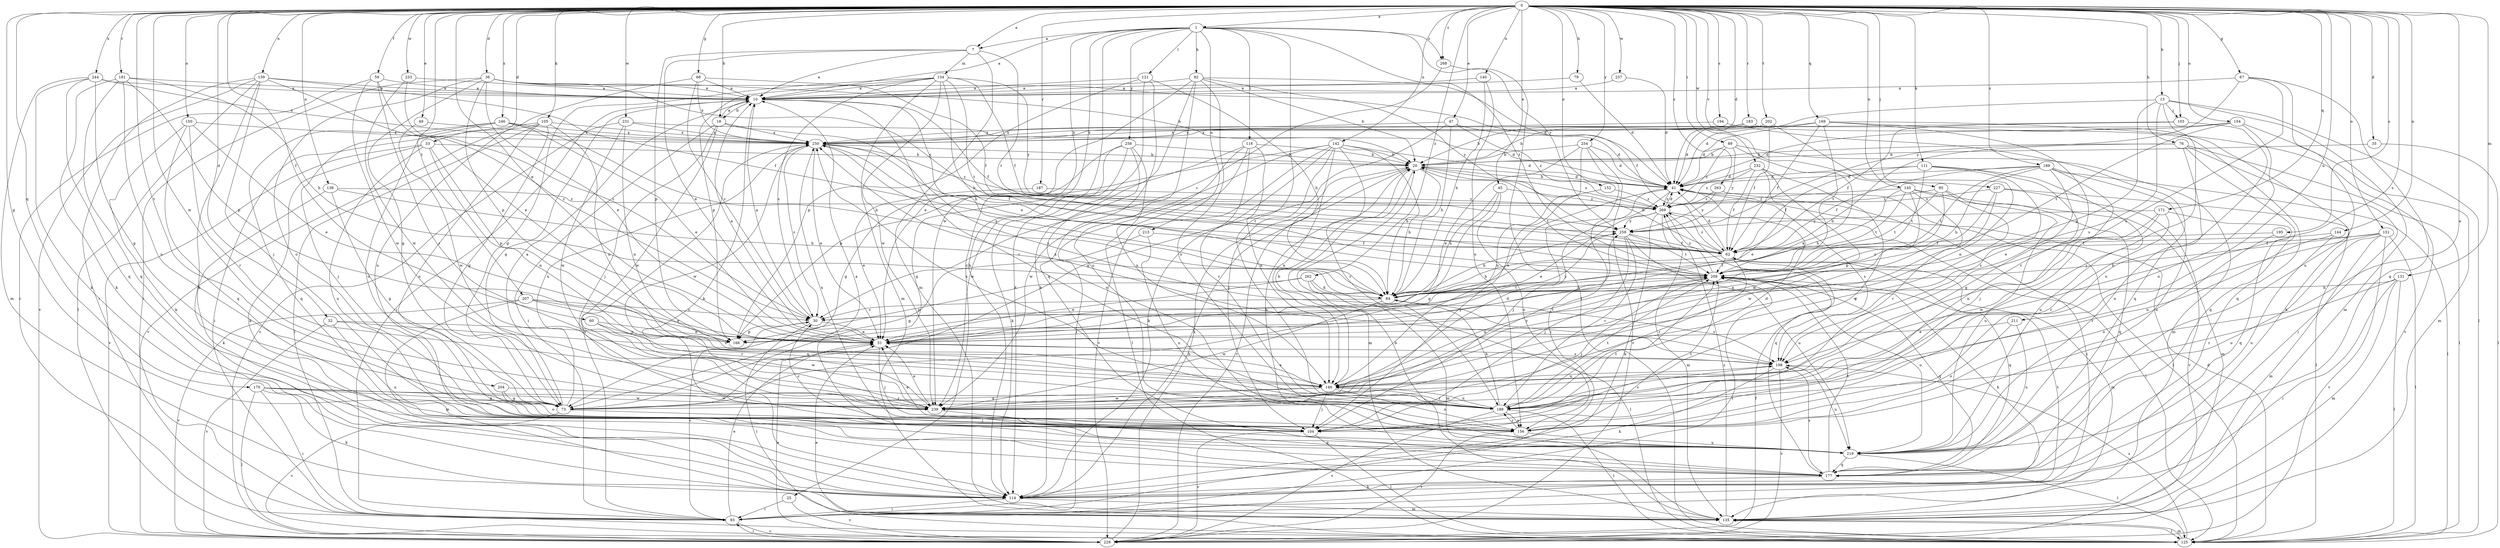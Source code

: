 strict digraph  {
0;
1;
7;
10;
13;
18;
20;
25;
30;
32;
33;
35;
36;
41;
45;
47;
49;
51;
59;
60;
62;
67;
68;
73;
76;
79;
82;
84;
89;
93;
95;
103;
104;
105;
111;
114;
116;
121;
125;
131;
134;
135;
138;
139;
140;
142;
144;
145;
146;
150;
151;
152;
154;
156;
166;
169;
170;
171;
177;
181;
183;
187;
188;
189;
194;
195;
198;
202;
204;
207;
209;
211;
213;
219;
227;
229;
231;
232;
233;
237;
239;
244;
246;
250;
254;
258;
259;
262;
263;
268;
269;
0 -> 1  [label=a];
0 -> 7  [label=a];
0 -> 13  [label=b];
0 -> 18  [label=b];
0 -> 32  [label=d];
0 -> 33  [label=d];
0 -> 35  [label=d];
0 -> 36  [label=d];
0 -> 41  [label=d];
0 -> 45  [label=e];
0 -> 47  [label=e];
0 -> 49  [label=e];
0 -> 51  [label=e];
0 -> 59  [label=f];
0 -> 60  [label=f];
0 -> 67  [label=g];
0 -> 68  [label=g];
0 -> 73  [label=g];
0 -> 76  [label=h];
0 -> 79  [label=h];
0 -> 89  [label=i];
0 -> 95  [label=j];
0 -> 103  [label=j];
0 -> 105  [label=k];
0 -> 111  [label=k];
0 -> 131  [label=m];
0 -> 138  [label=n];
0 -> 139  [label=n];
0 -> 140  [label=n];
0 -> 142  [label=n];
0 -> 144  [label=n];
0 -> 145  [label=n];
0 -> 150  [label=o];
0 -> 151  [label=o];
0 -> 152  [label=o];
0 -> 154  [label=o];
0 -> 156  [label=o];
0 -> 169  [label=q];
0 -> 170  [label=q];
0 -> 171  [label=q];
0 -> 181  [label=r];
0 -> 183  [label=r];
0 -> 187  [label=r];
0 -> 189  [label=s];
0 -> 194  [label=s];
0 -> 195  [label=s];
0 -> 198  [label=s];
0 -> 202  [label=t];
0 -> 204  [label=t];
0 -> 207  [label=t];
0 -> 211  [label=u];
0 -> 227  [label=v];
0 -> 231  [label=w];
0 -> 232  [label=w];
0 -> 233  [label=w];
0 -> 237  [label=w];
0 -> 239  [label=w];
0 -> 244  [label=x];
0 -> 246  [label=x];
0 -> 254  [label=y];
0 -> 262  [label=z];
0 -> 263  [label=z];
0 -> 268  [label=z];
1 -> 7  [label=a];
1 -> 10  [label=a];
1 -> 25  [label=c];
1 -> 82  [label=h];
1 -> 114  [label=k];
1 -> 116  [label=l];
1 -> 121  [label=l];
1 -> 188  [label=r];
1 -> 209  [label=t];
1 -> 213  [label=u];
1 -> 239  [label=w];
1 -> 258  [label=y];
1 -> 259  [label=y];
1 -> 268  [label=z];
7 -> 10  [label=a];
7 -> 51  [label=e];
7 -> 134  [label=m];
7 -> 135  [label=m];
7 -> 166  [label=p];
7 -> 209  [label=t];
10 -> 18  [label=b];
10 -> 62  [label=f];
10 -> 73  [label=g];
10 -> 84  [label=h];
10 -> 93  [label=i];
10 -> 114  [label=k];
10 -> 188  [label=r];
13 -> 41  [label=d];
13 -> 103  [label=j];
13 -> 104  [label=j];
13 -> 125  [label=l];
13 -> 135  [label=m];
13 -> 166  [label=p];
13 -> 198  [label=s];
18 -> 10  [label=a];
18 -> 93  [label=i];
18 -> 104  [label=j];
18 -> 198  [label=s];
18 -> 239  [label=w];
18 -> 250  [label=x];
20 -> 41  [label=d];
20 -> 84  [label=h];
20 -> 114  [label=k];
20 -> 135  [label=m];
20 -> 209  [label=t];
20 -> 229  [label=v];
20 -> 269  [label=z];
25 -> 93  [label=i];
25 -> 229  [label=v];
30 -> 10  [label=a];
30 -> 51  [label=e];
30 -> 125  [label=l];
30 -> 166  [label=p];
30 -> 259  [label=y];
32 -> 166  [label=p];
32 -> 198  [label=s];
32 -> 219  [label=u];
32 -> 229  [label=v];
33 -> 20  [label=b];
33 -> 114  [label=k];
33 -> 146  [label=n];
33 -> 166  [label=p];
33 -> 219  [label=u];
33 -> 229  [label=v];
35 -> 20  [label=b];
35 -> 125  [label=l];
36 -> 10  [label=a];
36 -> 20  [label=b];
36 -> 41  [label=d];
36 -> 51  [label=e];
36 -> 73  [label=g];
36 -> 93  [label=i];
36 -> 156  [label=o];
36 -> 166  [label=p];
36 -> 259  [label=y];
41 -> 20  [label=b];
41 -> 51  [label=e];
41 -> 104  [label=j];
41 -> 125  [label=l];
41 -> 198  [label=s];
41 -> 269  [label=z];
45 -> 73  [label=g];
45 -> 84  [label=h];
45 -> 156  [label=o];
45 -> 269  [label=z];
47 -> 41  [label=d];
47 -> 73  [label=g];
47 -> 84  [label=h];
47 -> 250  [label=x];
47 -> 269  [label=z];
49 -> 239  [label=w];
49 -> 250  [label=x];
51 -> 10  [label=a];
51 -> 104  [label=j];
51 -> 198  [label=s];
51 -> 209  [label=t];
59 -> 10  [label=a];
59 -> 30  [label=c];
59 -> 93  [label=i];
59 -> 188  [label=r];
59 -> 239  [label=w];
60 -> 51  [label=e];
60 -> 146  [label=n];
60 -> 239  [label=w];
62 -> 20  [label=b];
62 -> 41  [label=d];
62 -> 84  [label=h];
62 -> 135  [label=m];
62 -> 177  [label=q];
62 -> 188  [label=r];
62 -> 209  [label=t];
62 -> 269  [label=z];
67 -> 10  [label=a];
67 -> 177  [label=q];
67 -> 198  [label=s];
67 -> 219  [label=u];
67 -> 259  [label=y];
68 -> 10  [label=a];
68 -> 30  [label=c];
68 -> 62  [label=f];
68 -> 219  [label=u];
68 -> 250  [label=x];
73 -> 10  [label=a];
73 -> 104  [label=j];
73 -> 229  [label=v];
73 -> 250  [label=x];
76 -> 20  [label=b];
76 -> 84  [label=h];
76 -> 93  [label=i];
76 -> 125  [label=l];
76 -> 177  [label=q];
76 -> 219  [label=u];
79 -> 10  [label=a];
79 -> 41  [label=d];
82 -> 10  [label=a];
82 -> 20  [label=b];
82 -> 51  [label=e];
82 -> 62  [label=f];
82 -> 114  [label=k];
82 -> 156  [label=o];
82 -> 219  [label=u];
82 -> 259  [label=y];
84 -> 30  [label=c];
84 -> 198  [label=s];
84 -> 209  [label=t];
84 -> 239  [label=w];
84 -> 250  [label=x];
89 -> 20  [label=b];
89 -> 51  [label=e];
89 -> 135  [label=m];
89 -> 259  [label=y];
89 -> 269  [label=z];
93 -> 30  [label=c];
93 -> 51  [label=e];
93 -> 209  [label=t];
93 -> 229  [label=v];
93 -> 250  [label=x];
95 -> 30  [label=c];
95 -> 177  [label=q];
95 -> 209  [label=t];
95 -> 239  [label=w];
95 -> 269  [label=z];
103 -> 62  [label=f];
103 -> 156  [label=o];
103 -> 250  [label=x];
104 -> 30  [label=c];
104 -> 51  [label=e];
104 -> 125  [label=l];
104 -> 209  [label=t];
104 -> 229  [label=v];
104 -> 250  [label=x];
105 -> 73  [label=g];
105 -> 93  [label=i];
105 -> 125  [label=l];
105 -> 146  [label=n];
105 -> 156  [label=o];
105 -> 229  [label=v];
105 -> 250  [label=x];
111 -> 41  [label=d];
111 -> 62  [label=f];
111 -> 73  [label=g];
111 -> 198  [label=s];
111 -> 209  [label=t];
111 -> 219  [label=u];
114 -> 93  [label=i];
114 -> 135  [label=m];
114 -> 209  [label=t];
116 -> 20  [label=b];
116 -> 73  [label=g];
116 -> 93  [label=i];
116 -> 125  [label=l];
116 -> 146  [label=n];
116 -> 188  [label=r];
121 -> 10  [label=a];
121 -> 84  [label=h];
121 -> 114  [label=k];
121 -> 166  [label=p];
121 -> 177  [label=q];
125 -> 41  [label=d];
125 -> 51  [label=e];
125 -> 135  [label=m];
125 -> 198  [label=s];
131 -> 84  [label=h];
131 -> 93  [label=i];
131 -> 125  [label=l];
131 -> 135  [label=m];
131 -> 188  [label=r];
134 -> 10  [label=a];
134 -> 30  [label=c];
134 -> 62  [label=f];
134 -> 73  [label=g];
134 -> 84  [label=h];
134 -> 135  [label=m];
134 -> 166  [label=p];
134 -> 209  [label=t];
134 -> 239  [label=w];
134 -> 259  [label=y];
135 -> 20  [label=b];
135 -> 125  [label=l];
135 -> 269  [label=z];
138 -> 73  [label=g];
138 -> 84  [label=h];
138 -> 114  [label=k];
138 -> 269  [label=z];
139 -> 10  [label=a];
139 -> 51  [label=e];
139 -> 62  [label=f];
139 -> 93  [label=i];
139 -> 104  [label=j];
139 -> 114  [label=k];
139 -> 125  [label=l];
139 -> 229  [label=v];
140 -> 10  [label=a];
140 -> 84  [label=h];
140 -> 156  [label=o];
142 -> 20  [label=b];
142 -> 41  [label=d];
142 -> 84  [label=h];
142 -> 104  [label=j];
142 -> 114  [label=k];
142 -> 146  [label=n];
142 -> 166  [label=p];
142 -> 188  [label=r];
142 -> 229  [label=v];
142 -> 239  [label=w];
144 -> 62  [label=f];
144 -> 146  [label=n];
144 -> 219  [label=u];
145 -> 84  [label=h];
145 -> 135  [label=m];
145 -> 166  [label=p];
145 -> 188  [label=r];
145 -> 209  [label=t];
145 -> 219  [label=u];
145 -> 269  [label=z];
146 -> 20  [label=b];
146 -> 51  [label=e];
146 -> 73  [label=g];
146 -> 104  [label=j];
146 -> 156  [label=o];
146 -> 188  [label=r];
146 -> 239  [label=w];
150 -> 51  [label=e];
150 -> 114  [label=k];
150 -> 177  [label=q];
150 -> 188  [label=r];
150 -> 250  [label=x];
151 -> 62  [label=f];
151 -> 84  [label=h];
151 -> 125  [label=l];
151 -> 135  [label=m];
151 -> 188  [label=r];
151 -> 219  [label=u];
151 -> 229  [label=v];
152 -> 104  [label=j];
152 -> 269  [label=z];
154 -> 41  [label=d];
154 -> 135  [label=m];
154 -> 156  [label=o];
154 -> 209  [label=t];
154 -> 250  [label=x];
156 -> 188  [label=r];
156 -> 209  [label=t];
156 -> 219  [label=u];
156 -> 229  [label=v];
169 -> 41  [label=d];
169 -> 62  [label=f];
169 -> 114  [label=k];
169 -> 188  [label=r];
169 -> 209  [label=t];
169 -> 229  [label=v];
169 -> 250  [label=x];
170 -> 73  [label=g];
170 -> 93  [label=i];
170 -> 114  [label=k];
170 -> 125  [label=l];
170 -> 188  [label=r];
170 -> 239  [label=w];
171 -> 146  [label=n];
171 -> 177  [label=q];
171 -> 188  [label=r];
171 -> 239  [label=w];
171 -> 259  [label=y];
177 -> 114  [label=k];
177 -> 198  [label=s];
177 -> 209  [label=t];
181 -> 10  [label=a];
181 -> 84  [label=h];
181 -> 114  [label=k];
181 -> 156  [label=o];
181 -> 166  [label=p];
181 -> 177  [label=q];
183 -> 20  [label=b];
183 -> 41  [label=d];
183 -> 177  [label=q];
183 -> 250  [label=x];
187 -> 51  [label=e];
187 -> 269  [label=z];
188 -> 41  [label=d];
188 -> 84  [label=h];
188 -> 125  [label=l];
188 -> 146  [label=n];
188 -> 156  [label=o];
188 -> 198  [label=s];
188 -> 209  [label=t];
188 -> 229  [label=v];
188 -> 250  [label=x];
189 -> 41  [label=d];
189 -> 51  [label=e];
189 -> 62  [label=f];
189 -> 84  [label=h];
189 -> 104  [label=j];
189 -> 125  [label=l];
189 -> 209  [label=t];
189 -> 219  [label=u];
194 -> 177  [label=q];
194 -> 250  [label=x];
195 -> 62  [label=f];
195 -> 156  [label=o];
198 -> 114  [label=k];
198 -> 146  [label=n];
198 -> 219  [label=u];
198 -> 229  [label=v];
198 -> 250  [label=x];
202 -> 20  [label=b];
202 -> 62  [label=f];
202 -> 146  [label=n];
202 -> 250  [label=x];
204 -> 73  [label=g];
204 -> 156  [label=o];
204 -> 239  [label=w];
207 -> 30  [label=c];
207 -> 51  [label=e];
207 -> 135  [label=m];
207 -> 188  [label=r];
207 -> 229  [label=v];
209 -> 84  [label=h];
209 -> 104  [label=j];
209 -> 114  [label=k];
209 -> 146  [label=n];
209 -> 177  [label=q];
209 -> 219  [label=u];
209 -> 250  [label=x];
209 -> 269  [label=z];
211 -> 51  [label=e];
211 -> 156  [label=o];
211 -> 219  [label=u];
213 -> 62  [label=f];
213 -> 73  [label=g];
213 -> 219  [label=u];
219 -> 10  [label=a];
219 -> 20  [label=b];
219 -> 125  [label=l];
219 -> 177  [label=q];
227 -> 125  [label=l];
227 -> 146  [label=n];
227 -> 229  [label=v];
227 -> 239  [label=w];
227 -> 269  [label=z];
229 -> 20  [label=b];
229 -> 51  [label=e];
229 -> 62  [label=f];
229 -> 93  [label=i];
231 -> 41  [label=d];
231 -> 146  [label=n];
231 -> 229  [label=v];
231 -> 239  [label=w];
231 -> 250  [label=x];
232 -> 41  [label=d];
232 -> 51  [label=e];
232 -> 62  [label=f];
232 -> 104  [label=j];
232 -> 239  [label=w];
232 -> 269  [label=z];
233 -> 10  [label=a];
233 -> 30  [label=c];
233 -> 239  [label=w];
237 -> 10  [label=a];
237 -> 41  [label=d];
239 -> 41  [label=d];
239 -> 51  [label=e];
239 -> 177  [label=q];
239 -> 259  [label=y];
244 -> 10  [label=a];
244 -> 73  [label=g];
244 -> 114  [label=k];
244 -> 135  [label=m];
244 -> 177  [label=q];
244 -> 250  [label=x];
246 -> 51  [label=e];
246 -> 84  [label=h];
246 -> 104  [label=j];
246 -> 156  [label=o];
246 -> 177  [label=q];
246 -> 250  [label=x];
250 -> 20  [label=b];
250 -> 30  [label=c];
250 -> 51  [label=e];
250 -> 62  [label=f];
250 -> 239  [label=w];
250 -> 269  [label=z];
254 -> 20  [label=b];
254 -> 41  [label=d];
254 -> 51  [label=e];
254 -> 93  [label=i];
254 -> 146  [label=n];
254 -> 229  [label=v];
258 -> 20  [label=b];
258 -> 73  [label=g];
258 -> 114  [label=k];
258 -> 146  [label=n];
258 -> 156  [label=o];
258 -> 239  [label=w];
259 -> 62  [label=f];
259 -> 84  [label=h];
259 -> 104  [label=j];
259 -> 188  [label=r];
259 -> 209  [label=t];
259 -> 219  [label=u];
262 -> 51  [label=e];
262 -> 84  [label=h];
262 -> 125  [label=l];
262 -> 135  [label=m];
262 -> 166  [label=p];
263 -> 93  [label=i];
263 -> 259  [label=y];
263 -> 269  [label=z];
268 -> 30  [label=c];
268 -> 125  [label=l];
269 -> 41  [label=d];
269 -> 51  [label=e];
269 -> 114  [label=k];
269 -> 125  [label=l];
269 -> 135  [label=m];
269 -> 177  [label=q];
269 -> 259  [label=y];
}
